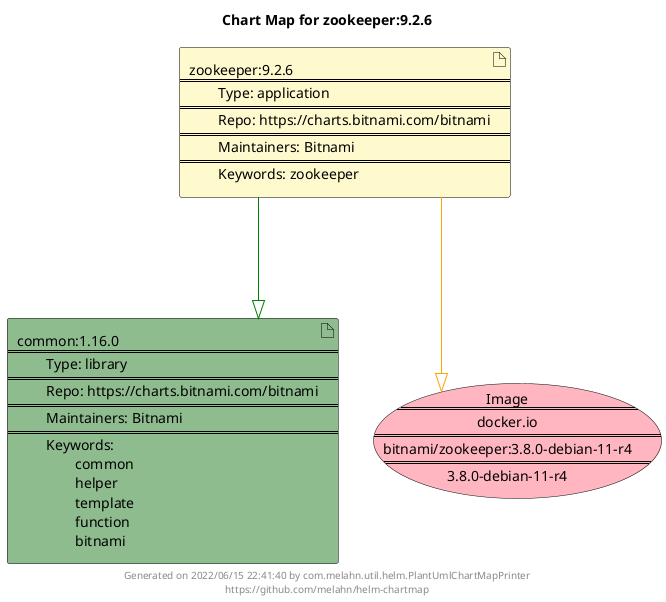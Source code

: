 @startuml
skinparam linetype ortho
skinparam backgroundColor white
skinparam usecaseBorderColor black
skinparam usecaseArrowColor LightSlateGray
skinparam artifactBorderColor black
skinparam artifactArrowColor LightSlateGray

title Chart Map for zookeeper:9.2.6

'There are 2 referenced Helm Charts
artifact "common:1.16.0\n====\n\tType: library\n====\n\tRepo: https://charts.bitnami.com/bitnami\n====\n\tMaintainers: Bitnami\n====\n\tKeywords: \n\t\tcommon\n\t\thelper\n\t\ttemplate\n\t\tfunction\n\t\tbitnami" as common_1_16_0 #DarkSeaGreen
artifact "zookeeper:9.2.6\n====\n\tType: application\n====\n\tRepo: https://charts.bitnami.com/bitnami\n====\n\tMaintainers: Bitnami\n====\n\tKeywords: zookeeper" as zookeeper_9_2_6 #LemonChiffon

'There is one referenced Docker Image
usecase "Image\n====\ndocker.io\n====\nbitnami/zookeeper:3.8.0-debian-11-r4\n====\n3.8.0-debian-11-r4" as docker_io_bitnami_zookeeper_3_8_0_debian_11_r4 #LightPink

'Chart Dependencies
zookeeper_9_2_6--[#green]-|>common_1_16_0
zookeeper_9_2_6--[#orange]-|>docker_io_bitnami_zookeeper_3_8_0_debian_11_r4

center footer Generated on 2022/06/15 22:41:40 by com.melahn.util.helm.PlantUmlChartMapPrinter\nhttps://github.com/melahn/helm-chartmap
@enduml
